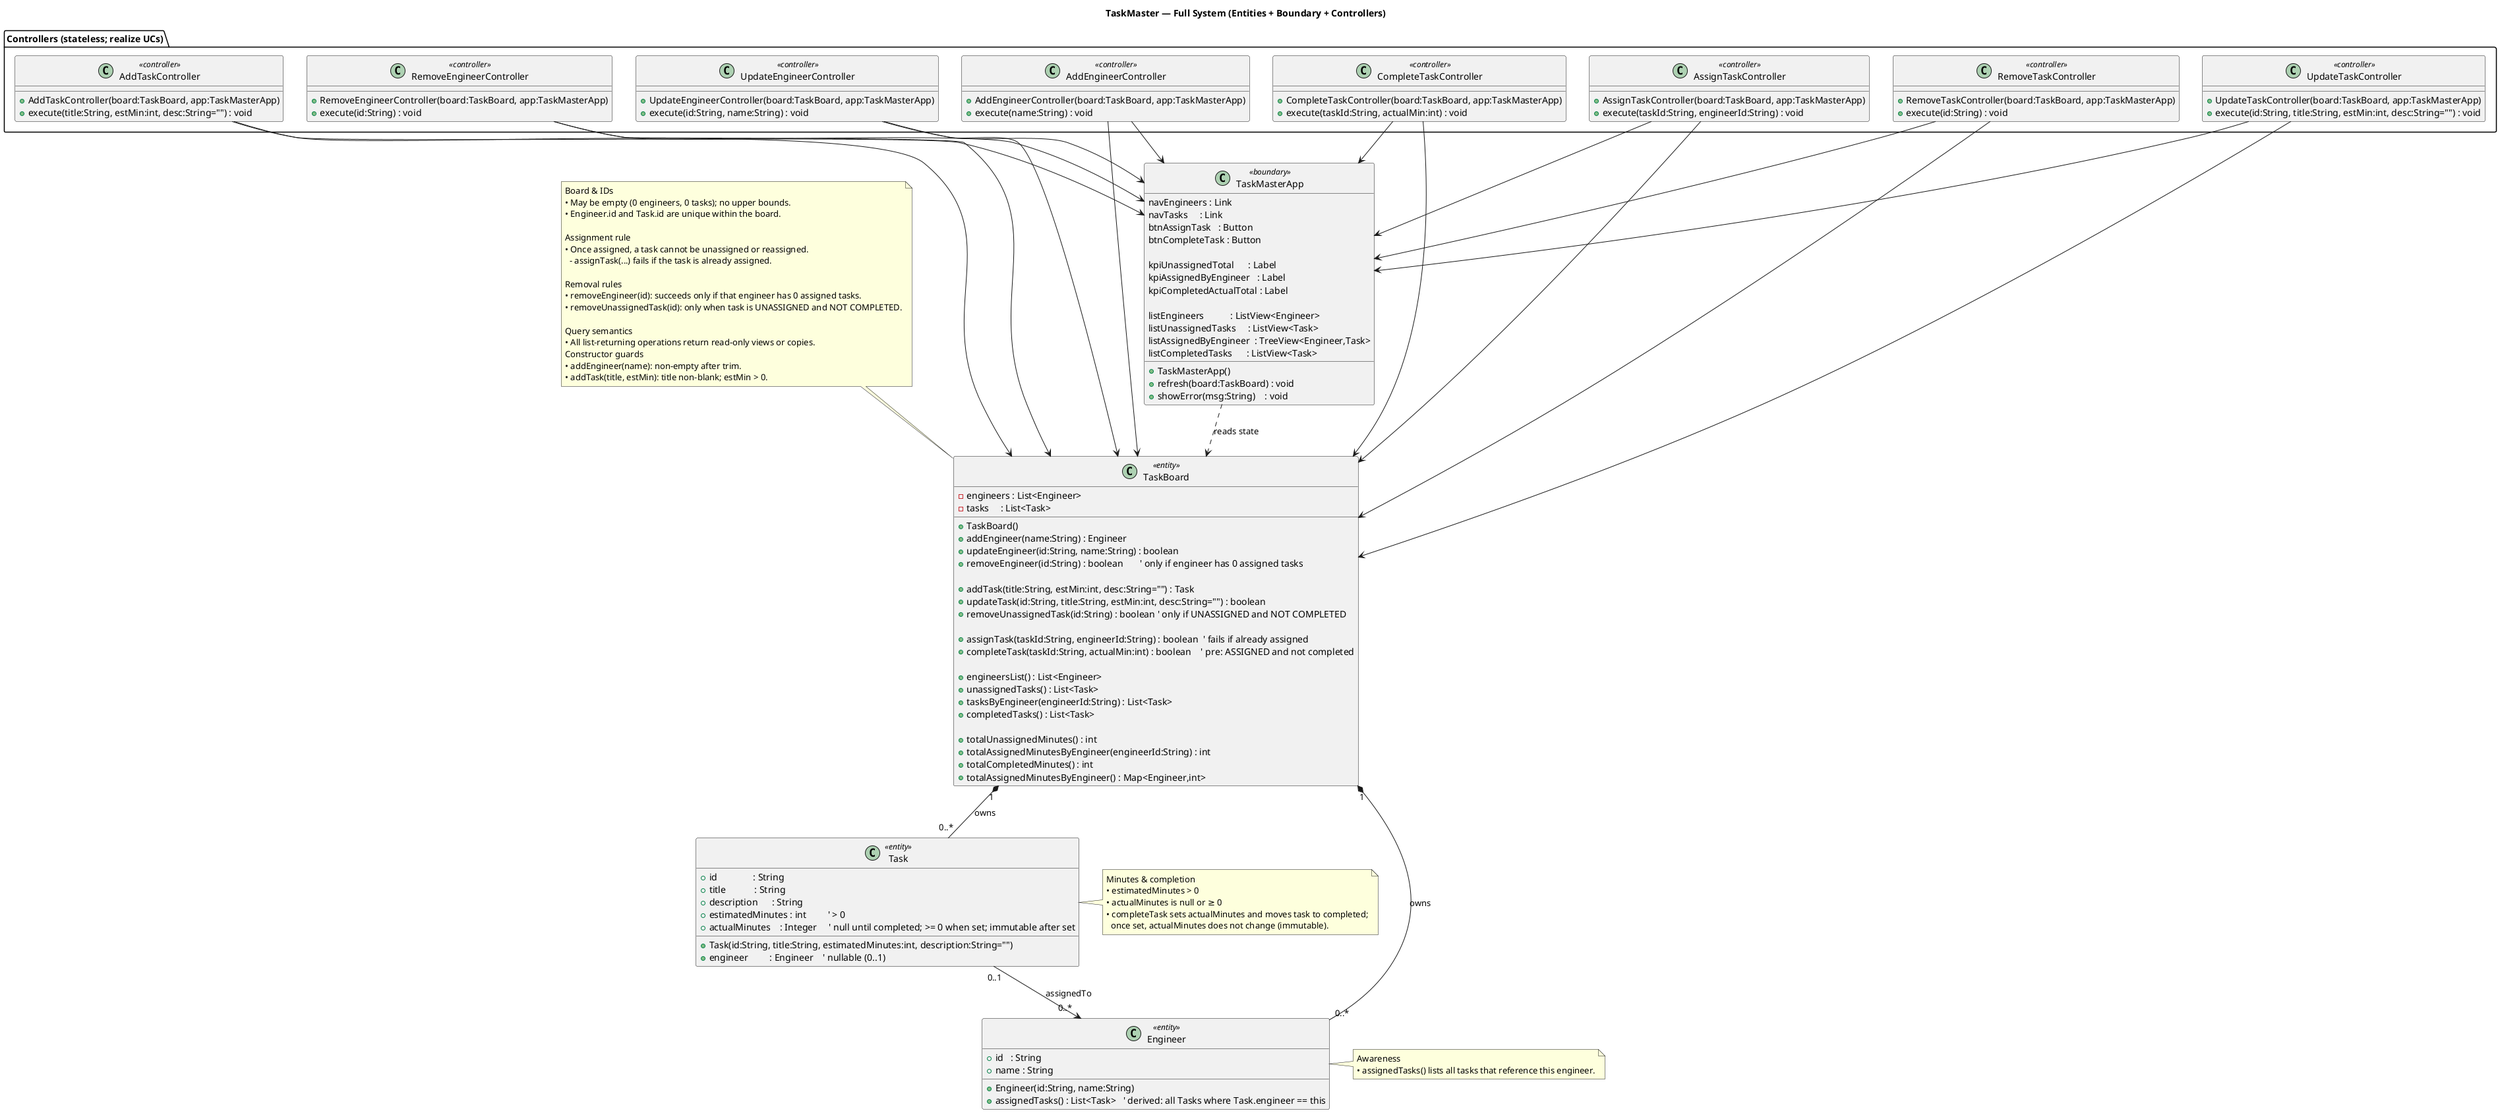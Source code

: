 @startuml
title TaskMaster — Full System (Entities + Boundary + Controllers)

' =====================================================
' =============== ENTITIES (Domain Model) =============
' =====================================================
class TaskBoard <<entity>> {
  + TaskBoard()

  ' --- State (owned for app lifetime) ---
  - engineers : List<Engineer>
  - tasks     : List<Task>

  ' --- Commands (rules enforced here) ---
  + addEngineer(name:String) : Engineer
  + updateEngineer(id:String, name:String) : boolean
  + removeEngineer(id:String) : boolean       ' only if engineer has 0 assigned tasks

  + addTask(title:String, estMin:int, desc:String="") : Task
  + updateTask(id:String, title:String, estMin:int, desc:String="") : boolean
  + removeUnassignedTask(id:String) : boolean ' only if UNASSIGNED and NOT COMPLETED

  + assignTask(taskId:String, engineerId:String) : boolean  ' fails if already assigned
  + completeTask(taskId:String, actualMin:int) : boolean    ' pre: ASSIGNED and not completed

  ' --- Queries (return read-only views or copies) ---
  + engineersList() : List<Engineer>
  + unassignedTasks() : List<Task>
  + tasksByEngineer(engineerId:String) : List<Task>
  + completedTasks() : List<Task>

  ' --- Aggregates required by spec ---
  + totalUnassignedMinutes() : int
  + totalAssignedMinutesByEngineer(engineerId:String) : int
  + totalCompletedMinutes() : int
  ' UI-friendly convenience (ergonomic, optional)
  + totalAssignedMinutesByEngineer() : Map<Engineer,int>
}

class Engineer <<entity>> {
  + Engineer(id:String, name:String)
  + id   : String
  + name : String
  + assignedTasks() : List<Task>   ' derived: all Tasks where Task.engineer == this
}

class Task <<entity>> {
  + Task(id:String, title:String, estimatedMinutes:int, description:String="")
  + id               : String
  + title            : String
  + description      : String
  + estimatedMinutes : int         ' > 0
  + actualMinutes    : Integer     ' null until completed; >= 0 when set; immutable after set
  + engineer         : Engineer    ' nullable (0..1)
}

' ---- Relationships / Lifecycle ----
TaskBoard "1" *-- "0..*" Engineer : owns
TaskBoard "1" *-- "0..*" Task     : owns
Task  "0..1" --> "0..*" Engineer  : assignedTo

' ---- Entity Notes (constraints & policies) ----
note top of TaskBoard
  Board & IDs
  • May be empty (0 engineers, 0 tasks); no upper bounds.
  • Engineer.id and Task.id are unique within the board.

  Assignment rule
  • Once assigned, a task cannot be unassigned or reassigned.
    – assignTask(...) fails if the task is already assigned.

  Removal rules
  • removeEngineer(id): succeeds only if that engineer has 0 assigned tasks.
  • removeUnassignedTask(id): only when task is UNASSIGNED and NOT COMPLETED.

  Query semantics
  • All list-returning operations return read-only views or copies.
  Constructor guards
  • addEngineer(name): non-empty after trim.
  • addTask(title, estMin): title non-blank; estMin > 0.
end note

note right of Task
  Minutes & completion
  • estimatedMinutes > 0
  • actualMinutes is null or ≥ 0
  • completeTask sets actualMinutes and moves task to completed;
    once set, actualMinutes does not change (immutable).
end note

note right of Engineer
  Awareness
  • assignedTasks() lists all tasks that reference this engineer.
end note


' =====================================================
' ================= BOUNDARY (UI Shell) ===============
' =====================================================
class TaskMasterApp <<boundary>> {
  + TaskMasterApp()

  ' --- Widgets/Views (no business logic) ---
  navEngineers : Link
  navTasks     : Link
  btnAssignTask   : Button
  btnCompleteTask : Button

  kpiUnassignedTotal      : Label
  kpiAssignedByEngineer   : Label
  kpiCompletedActualTotal : Label

  listEngineers           : ListView<Engineer>
  listUnassignedTasks     : ListView<Task>
  listAssignedByEngineer  : TreeView<Engineer,Task>
  listCompletedTasks      : ListView<Task>

  ' --- UI helpers ---
  + refresh(board:TaskBoard) : void
  + showError(msg:String)    : void
}

' UI reads entity state to render
TaskMasterApp ..> TaskBoard : reads state


' =====================================================
' ================ CONTROLLERS (EBC) ==================
' =====================================================
package "Controllers (stateless; realize UCs)" {
  class AddEngineerController <<controller>> {
    + AddEngineerController(board:TaskBoard, app:TaskMasterApp)
    + execute(name:String) : void
    ' logic: validate name; board.addEngineer; app.refresh
  }
  class UpdateEngineerController <<controller>> {
    + UpdateEngineerController(board:TaskBoard, app:TaskMasterApp)
    + execute(id:String, name:String) : void
    ' logic: validate exists & name; board.updateEngineer; app.refresh
  }
  class RemoveEngineerController <<controller>> {
    + RemoveEngineerController(board:TaskBoard, app:TaskMasterApp)
    + execute(id:String) : void
    ' logic: enforce pre: engineer has 0 assigned tasks; remove; refresh
  }

  class AddTaskController <<controller>> {
    + AddTaskController(board:TaskBoard, app:TaskMasterApp)
    + execute(title:String, estMin:int, desc:String="") : void
    ' logic: validate title & estMin>0; board.addTask; refresh
  }
  class UpdateTaskController <<controller>> {
    + UpdateTaskController(board:TaskBoard, app:TaskMasterApp)
    + execute(id:String, title:String, estMin:int, desc:String="") : void
    ' logic: validate exists & estMin>0; board.updateTask; refresh
  }
  class RemoveTaskController <<controller>> {
    + RemoveTaskController(board:TaskBoard, app:TaskMasterApp)
    + execute(id:String) : void
    ' logic: allow only if UNASSIGNED & not completed; board.removeUnassignedTask; refresh
  }

  class AssignTaskController <<controller>> {
    + AssignTaskController(board:TaskBoard, app:TaskMasterApp)
    + execute(taskId:String, engineerId:String) : void
    ' pre: task UNASSIGNED; engineer exists
    ' logic: board.assignTask; fail if already assigned (immutable policy); refresh
  }
  class CompleteTaskController <<controller>> {
    + CompleteTaskController(board:TaskBoard, app:TaskMasterApp)
    + execute(taskId:String, actualMin:int) : void
    ' pre: task ASSIGNED and not completed; actualMin >= 0
    ' logic: board.completeTask; refresh
  }
}

' Controller dependencies (stateless; know entities + boundary)
AddEngineerController --> TaskBoard
AddEngineerController --> TaskMasterApp
UpdateEngineerController --> TaskBoard
UpdateEngineerController --> TaskMasterApp
RemoveEngineerController --> TaskBoard
RemoveEngineerController --> TaskMasterApp

AddTaskController --> TaskBoard
AddTaskController --> TaskMasterApp
UpdateTaskController --> TaskBoard
UpdateTaskController --> TaskMasterApp
RemoveTaskController --> TaskBoard
RemoveTaskController --> TaskMasterApp

AssignTaskController --> TaskBoard
AssignTaskController --> TaskMasterApp
CompleteTaskController --> TaskBoard
CompleteTaskController --> TaskMasterApp

@enduml